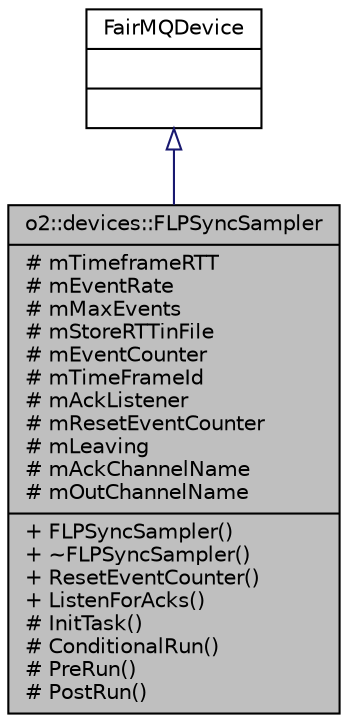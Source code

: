 digraph "o2::devices::FLPSyncSampler"
{
 // INTERACTIVE_SVG=YES
  bgcolor="transparent";
  edge [fontname="Helvetica",fontsize="10",labelfontname="Helvetica",labelfontsize="10"];
  node [fontname="Helvetica",fontsize="10",shape=record];
  Node0 [label="{o2::devices::FLPSyncSampler\n|# mTimeframeRTT\l# mEventRate\l# mMaxEvents\l# mStoreRTTinFile\l# mEventCounter\l# mTimeFrameId\l# mAckListener\l# mResetEventCounter\l# mLeaving\l# mAckChannelName\l# mOutChannelName\l|+ FLPSyncSampler()\l+ ~FLPSyncSampler()\l+ ResetEventCounter()\l+ ListenForAcks()\l# InitTask()\l# ConditionalRun()\l# PreRun()\l# PostRun()\l}",height=0.2,width=0.4,color="black", fillcolor="grey75", style="filled", fontcolor="black"];
  Node1 -> Node0 [dir="back",color="midnightblue",fontsize="10",style="solid",arrowtail="onormal",fontname="Helvetica"];
  Node1 [label="{FairMQDevice\n||}",height=0.2,width=0.4,color="black",URL="$db/dfe/classFairMQDevice.html"];
}
